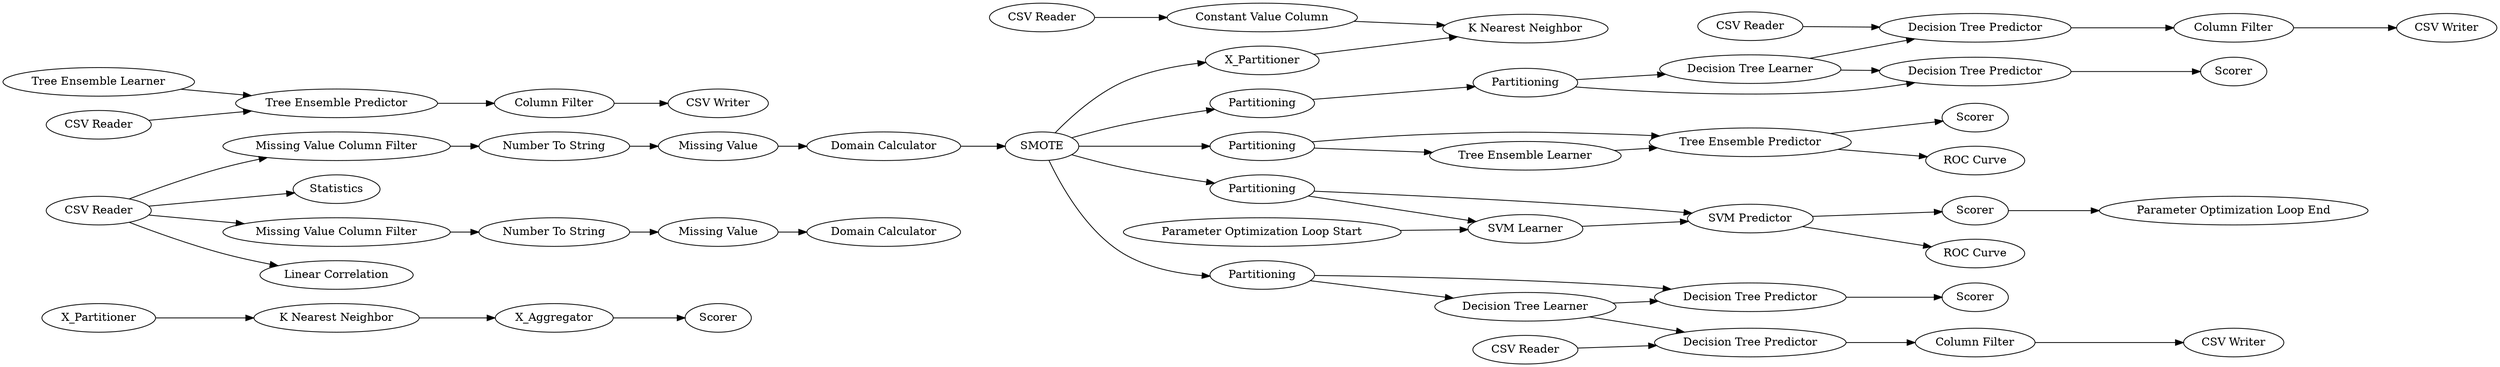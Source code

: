digraph {
	"-5366158412537015892_4" [label="K Nearest Neighbor"]
	"-5366158412537015892_27" [label="Constant Value Column"]
	"91798901606815187_18" [label="Column Filter"]
	"3032681965182201853_27" [label=Statistics]
	"3032681965182201853_1" [label="CSV Reader"]
	"7010852250858785267_7" [label=SMOTE]
	"2323506908003875925_17" [label="CSV Writer"]
	"91798901606815187_21" [label="Decision Tree Predictor"]
	"-5366158412537015892_23" [label="K Nearest Neighbor"]
	"-5366158412537015892_21" [label=X_Partitioner]
	"-5366158412537015892_5" [label=Scorer]
	"1643724760751724225_70" [label="Parameter Optimization Loop End"]
	"-9137218520690374967_20" [label="Decision Tree Learner"]
	"7010852250858785267_5" [label="Missing Value"]
	"7010852250858785267_6" [label="Domain Calculator"]
	"2323506908003875925_10" [label=Scorer]
	"-9137218520690374967_23" [label=Scorer]
	"5520425780736333717_3" [label="Missing Value Column Filter"]
	"91798901606815187_25" [label="Decision Tree Predictor"]
	"5520425780736333717_6" [label="Domain Calculator"]
	"-9137218520690374967_16" [label="CSV Reader"]
	"91798901606815187_16" [label="CSV Reader"]
	"2323506908003875925_9" [label="Tree Ensemble Predictor"]
	"2323506908003875925_12" [label="Tree Ensemble Predictor"]
	"1643724760751724225_7" [label="SVM Predictor"]
	"1643724760751724225_72" [label=Scorer]
	"2323506908003875925_19" [label="Tree Ensemble Learner"]
	"-9137218520690374967_18" [label="Column Filter"]
	"-9137218520690374967_26" [label=Partitioning]
	"91798901606815187_23" [label=Scorer]
	"1643724760751724225_73" [label="ROC Curve"]
	"91798901606815187_20" [label="Decision Tree Learner"]
	"2323506908003875925_7" [label=Partitioning]
	"1643724760751724225_71" [label="Parameter Optimization Loop Start"]
	"2323506908003875925_8" [label="Tree Ensemble Learner"]
	"-9137218520690374967_17" [label="CSV Writer"]
	"5520425780736333717_5" [label="Missing Value"]
	"1643724760751724225_75" [label=Partitioning]
	"5520425780736333717_4" [label="Number To String"]
	"7010852250858785267_4" [label="Number To String"]
	"-9137218520690374967_25" [label="Decision Tree Predictor"]
	"91798901606815187_22" [label=Partitioning]
	"-5366158412537015892_19" [label=X_Partitioner]
	"-9137218520690374967_21" [label="Decision Tree Predictor"]
	"2323506908003875925_11" [label="ROC Curve"]
	"91798901606815187_17" [label="CSV Writer"]
	"3032681965182201853_28" [label="Linear Correlation"]
	"-5366158412537015892_3" [label=X_Aggregator]
	"-5366158412537015892_16" [label="CSV Reader"]
	"1643724760751724225_76" [label="SVM Learner"]
	"2323506908003875925_18" [label="Column Filter"]
	"7010852250858785267_3" [label="Missing Value Column Filter"]
	"-9137218520690374967_22" [label=Partitioning]
	"2323506908003875925_2" [label="CSV Reader"]
	"91798901606815187_20" -> "91798901606815187_21"
	"91798901606815187_20" -> "91798901606815187_25"
	"-9137218520690374967_20" -> "-9137218520690374967_21"
	"7010852250858785267_7" -> "1643724760751724225_75"
	"5520425780736333717_3" -> "5520425780736333717_4"
	"-5366158412537015892_21" -> "-5366158412537015892_23"
	"7010852250858785267_5" -> "7010852250858785267_6"
	"-9137218520690374967_22" -> "-9137218520690374967_21"
	"-9137218520690374967_22" -> "-9137218520690374967_20"
	"91798901606815187_22" -> "91798901606815187_20"
	"3032681965182201853_1" -> "7010852250858785267_3"
	"91798901606815187_16" -> "91798901606815187_25"
	"7010852250858785267_3" -> "7010852250858785267_4"
	"-9137218520690374967_21" -> "-9137218520690374967_23"
	"3032681965182201853_1" -> "5520425780736333717_3"
	"7010852250858785267_7" -> "-9137218520690374967_26"
	"91798901606815187_18" -> "91798901606815187_17"
	"2323506908003875925_2" -> "2323506908003875925_12"
	"5520425780736333717_5" -> "5520425780736333717_6"
	"2323506908003875925_7" -> "2323506908003875925_9"
	"5520425780736333717_4" -> "5520425780736333717_5"
	"7010852250858785267_7" -> "-5366158412537015892_21"
	"2323506908003875925_9" -> "2323506908003875925_10"
	"7010852250858785267_7" -> "91798901606815187_22"
	"2323506908003875925_12" -> "2323506908003875925_18"
	"2323506908003875925_18" -> "2323506908003875925_17"
	"7010852250858785267_4" -> "7010852250858785267_5"
	"1643724760751724225_75" -> "1643724760751724225_7"
	"3032681965182201853_1" -> "3032681965182201853_27"
	"-9137218520690374967_16" -> "-9137218520690374967_25"
	"-9137218520690374967_25" -> "-9137218520690374967_18"
	"3032681965182201853_1" -> "3032681965182201853_28"
	"-9137218520690374967_20" -> "-9137218520690374967_25"
	"7010852250858785267_7" -> "2323506908003875925_7"
	"91798901606815187_25" -> "91798901606815187_18"
	"1643724760751724225_7" -> "1643724760751724225_73"
	"1643724760751724225_75" -> "1643724760751724225_76"
	"7010852250858785267_6" -> "7010852250858785267_7"
	"2323506908003875925_9" -> "2323506908003875925_11"
	"2323506908003875925_7" -> "2323506908003875925_8"
	"1643724760751724225_72" -> "1643724760751724225_70"
	"2323506908003875925_19" -> "2323506908003875925_12"
	"1643724760751724225_71" -> "1643724760751724225_76"
	"1643724760751724225_7" -> "1643724760751724225_72"
	"-5366158412537015892_16" -> "-5366158412537015892_27"
	"-5366158412537015892_4" -> "-5366158412537015892_3"
	"-5366158412537015892_3" -> "-5366158412537015892_5"
	"1643724760751724225_76" -> "1643724760751724225_7"
	"-5366158412537015892_27" -> "-5366158412537015892_23"
	"-9137218520690374967_18" -> "-9137218520690374967_17"
	"91798901606815187_21" -> "91798901606815187_23"
	"-5366158412537015892_19" -> "-5366158412537015892_4"
	"-9137218520690374967_26" -> "-9137218520690374967_22"
	"91798901606815187_22" -> "91798901606815187_21"
	"2323506908003875925_8" -> "2323506908003875925_9"
	rankdir=LR
}
